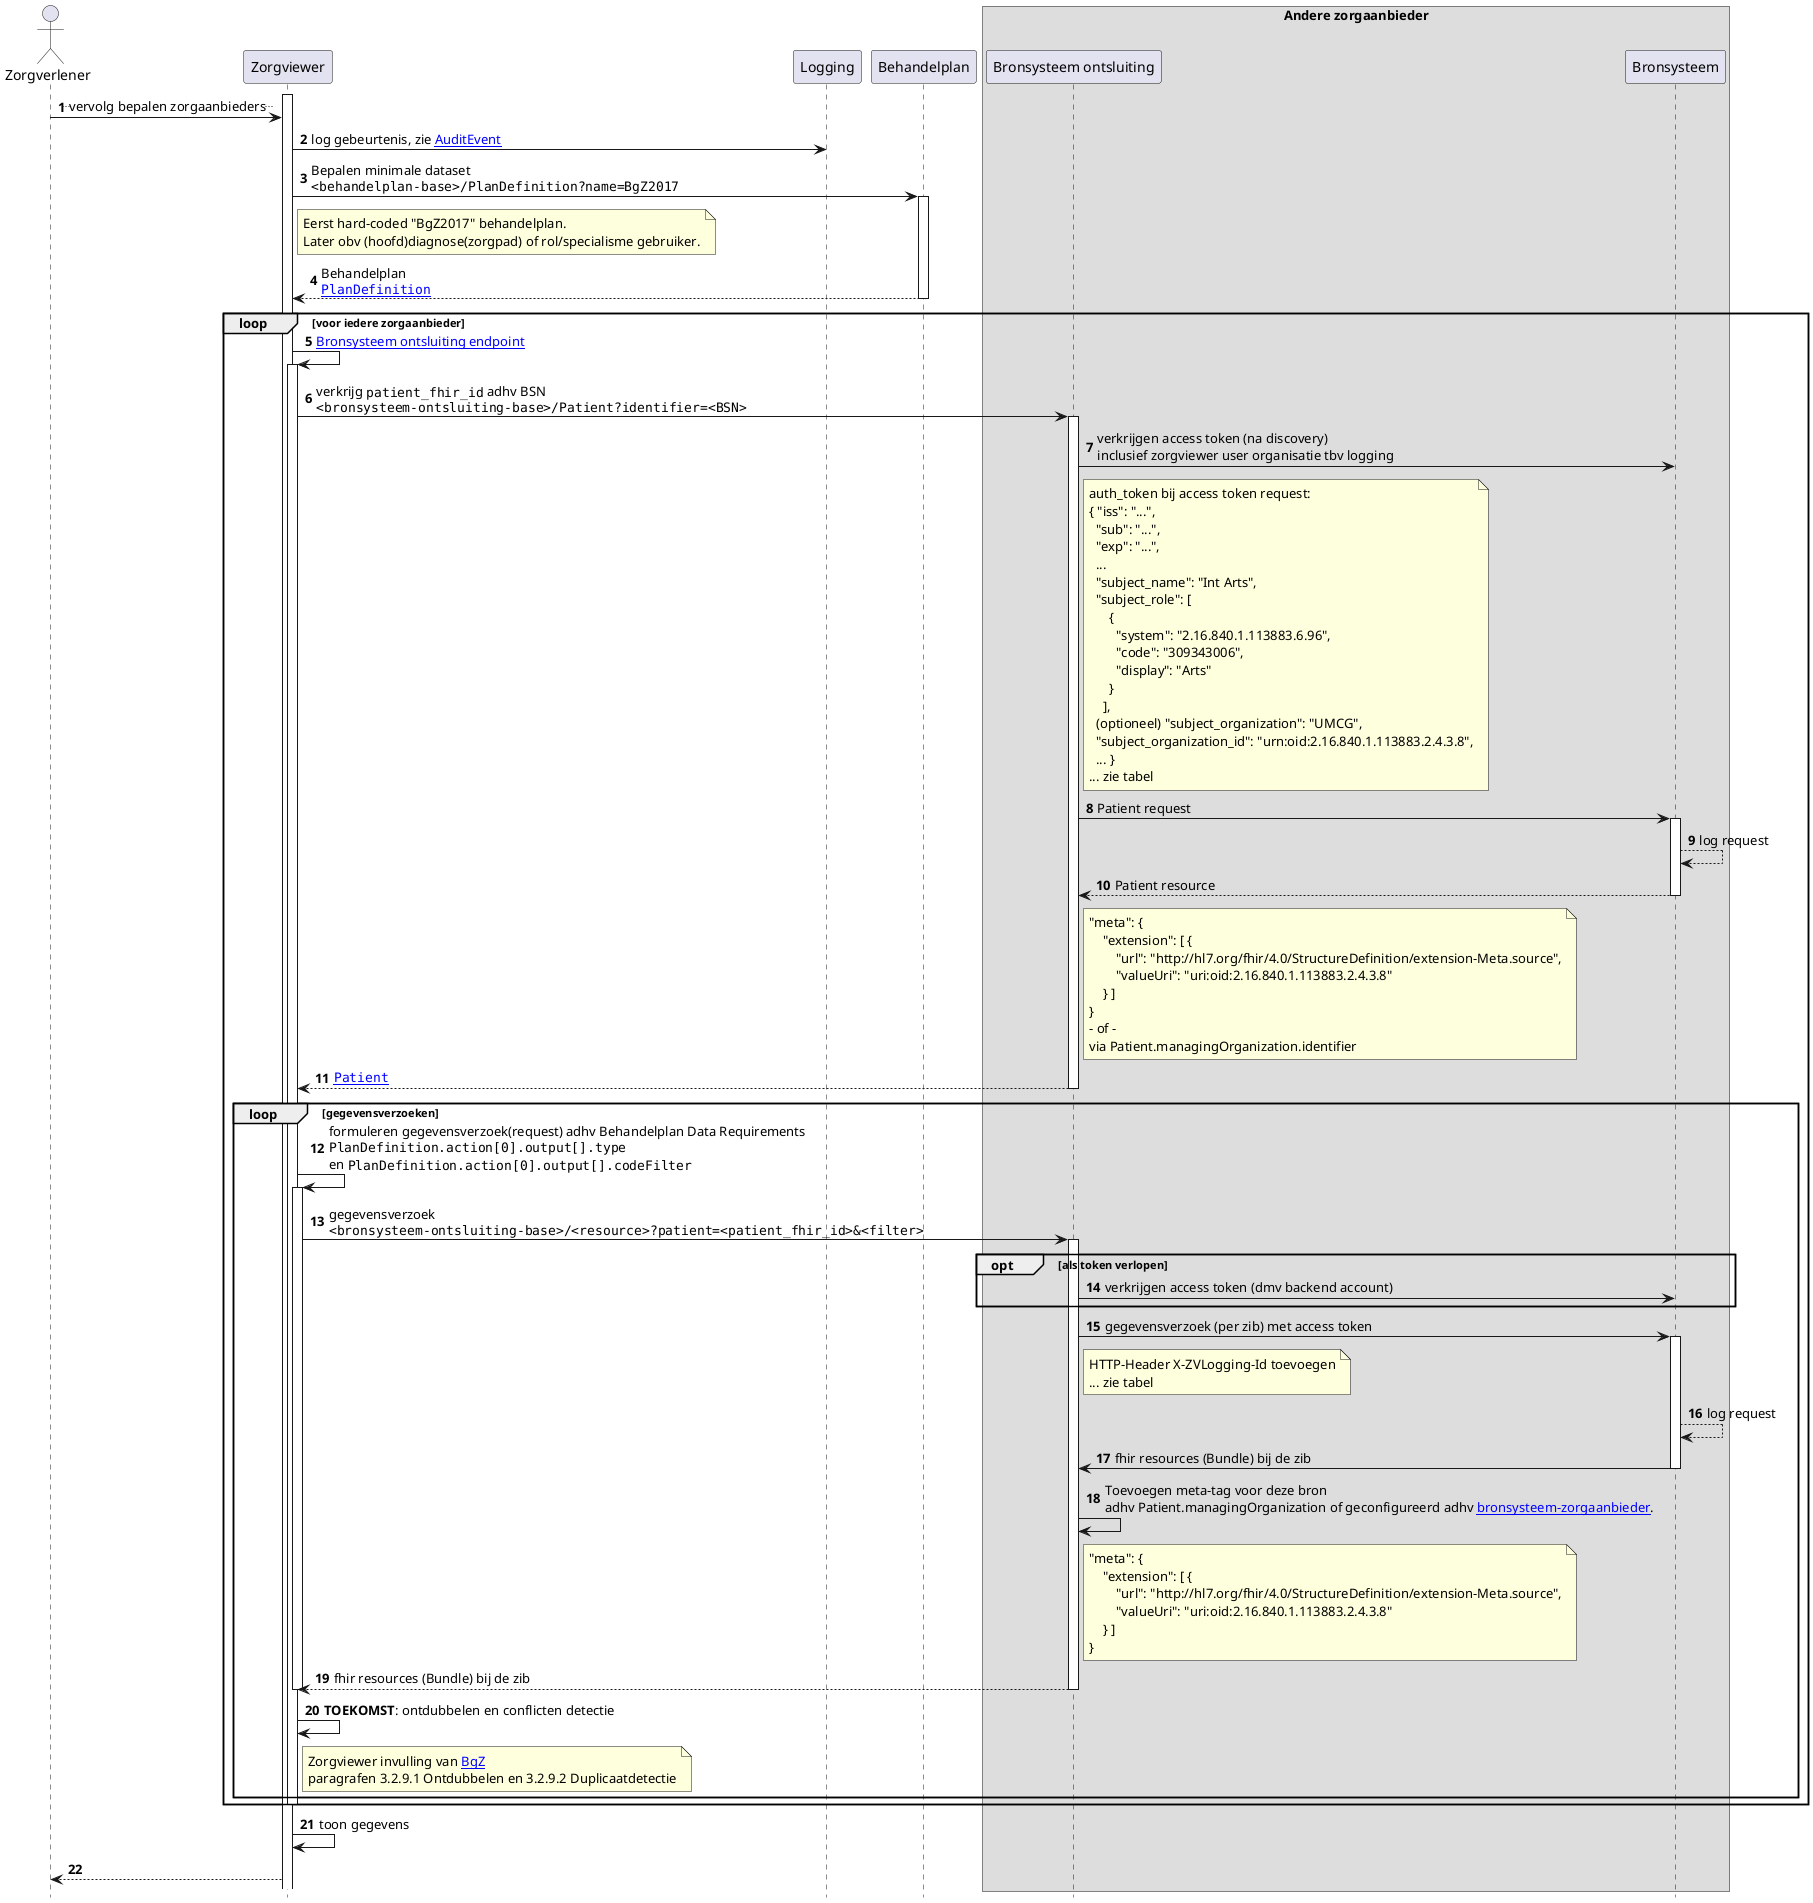 @startuml
hide footbox
autonumber

actor Zorgverlener
participant Zorgviewer
participant Logging
participant Behandelplan
box "Andere zorgaanbieder"
participant "Bronsysteem ontsluiting" as Bron
participant Bronsysteem
end box

activate Zorgviewer
Zorgverlener->Zorgviewer: ..vervolg bepalen zorgaanbieders..
Zorgviewer->Logging: log gebeurtenis, zie [[StructureDefinition-AuditEvent.html AuditEvent]]
Zorgviewer->Behandelplan: Bepalen minimale dataset\n""<behandelplan-base>/PlanDefinition?name=BgZ2017""
note right Zorgviewer
  Eerst hard-coded "BgZ2017" behandelplan.
  Later obv (hoofd)diagnose(zorgpad) of rol/specialisme gebruiker.
end note
activate Behandelplan
Behandelplan-->Zorgviewer: Behandelplan\n""[[StructureDefinition-PlanDefinition.html PlanDefinition]]""
deactivate Behandelplan
loop voor iedere zorgaanbieder
  Zorgviewer->Zorgviewer: [[Endpoint-UMCG.html Bronsysteem ontsluiting endpoint]]
  activate Zorgviewer
  Zorgviewer->Bron : verkrijg ""patient_fhir_id"" adhv BSN\n""<bronsysteem-ontsluiting-base>/Patient?identifier=<BSN>""
  activate Bron
  Bron->Bronsysteem : verkrijgen access token (na discovery)\ninclusief zorgviewer user organisatie tbv logging
  note right Bron
    auth_token bij access token request:
    { "iss": "...",
      "sub": "...",
      "exp": "...",
      ...
      "subject_name": "Int Arts",
      "subject_role": [ 
          { 
            "system": "2.16.840.1.113883.6.96", 
            "code": "309343006", 
            "display": "Arts" 
          } 
        ],
      (optioneel) "subject_organization": "UMCG",
      "subject_organization_id": "urn:oid:2.16.840.1.113883.2.4.3.8",
      ... }
    ... zie tabel
  end note
  Bron->Bronsysteem : Patient request
  activate Bronsysteem
  Bronsysteem-->Bronsysteem: log request
  Bronsysteem-->Bron : Patient resource
  note right Bron
"meta": {
    "extension": [ {
        "url": "http://hl7.org/fhir/4.0/StructureDefinition/extension-Meta.source",
        "valueUri": "uri:oid:2.16.840.1.113883.2.4.3.8"
    } ]
}
- of -
via Patient.managingOrganization.identifier
  end note
  deactivate Bronsysteem
  Bron-->Zorgviewer : ""[[StructureDefinition-Patient.html Patient]]""
  deactivate Bron
  loop gegevensverzoeken
    Zorgviewer->Zorgviewer: formuleren gegevensverzoek(request) adhv Behandelplan Data Requirements\n""PlanDefinition.action[0].output[].type""\nen ""PlanDefinition.action[0].output[].codeFilter""
    activate Zorgviewer
    Zorgviewer->Bron: gegevensverzoek\n""<bronsysteem-ontsluiting-base>/<resource>?patient=<patient_fhir_id>&<filter>""
    activate Bron
    opt als token verlopen
      Bron->Bronsysteem : verkrijgen access token (dmv backend account)
    end opt
    Bron->Bronsysteem : gegevensverzoek (per zib) met access token
    note right Bron
        HTTP-Header X-ZVLogging-Id toevoegen
        ... zie tabel
    end note
    activate Bronsysteem
    Bronsysteem-->Bronsysteem: log request
    Bronsysteem->Bron: fhir resources (Bundle) bij de zib
    deactivate Bronsysteem
    Bron->Bron: Toevoegen meta-tag voor deze bron\nadhv Patient.managingOrganization of geconfigureerd adhv [[CodeSystem-bronsysteem-zorgaanbieder.html bronsysteem-zorgaanbieder]].
    note right Bron
"meta": {
    "extension": [ {
        "url": "http://hl7.org/fhir/4.0/StructureDefinition/extension-Meta.source",
        "valueUri": "uri:oid:2.16.840.1.113883.2.4.3.8"
    } ]
}
    end note
    Bron-->Zorgviewer: fhir resources (Bundle) bij de zib
    deactivate Bron
    deactivate Zorgviewer
    Zorgviewer->Zorgviewer: **TOEKOMST**: ontdubbelen en conflicten detectie
    note right of Zorgviewer
      Zorgviewer invulling van [[https://informatiestandaarden.nictiz.nl/wiki/BgZ:V1.0_BgZ_MSZ_Informatiestandaard BgZ]] 
      paragrafen 3.2.9.1 Ontdubbelen en 3.2.9.2 Duplicaatdetectie
    end note
  end
  deactivate Zorgviewer
end

Zorgviewer->Zorgviewer: toon gegevens
Zorgviewer-->Zorgverlener

@enduml
